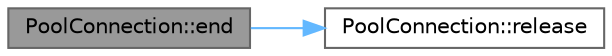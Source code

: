 digraph "PoolConnection::end"
{
 // INTERACTIVE_SVG=YES
 // LATEX_PDF_SIZE
  bgcolor="transparent";
  edge [fontname=Helvetica,fontsize=10,labelfontname=Helvetica,labelfontsize=10];
  node [fontname=Helvetica,fontsize=10,shape=box,height=0.2,width=0.4];
  rankdir="LR";
  Node1 [id="Node000001",label="PoolConnection::end",height=0.2,width=0.4,color="gray40", fillcolor="grey60", style="filled", fontcolor="black",tooltip=" "];
  Node1 -> Node2 [id="edge1_Node000001_Node000002",color="steelblue1",style="solid",tooltip=" "];
  Node2 [id="Node000002",label="PoolConnection::release",height=0.2,width=0.4,color="grey40", fillcolor="white", style="filled",URL="$d7/d60/a00816_a2f827a185af1ec2ebfaaeee17aeb51f1.html#a2f827a185af1ec2ebfaaeee17aeb51f1",tooltip=" "];
}
